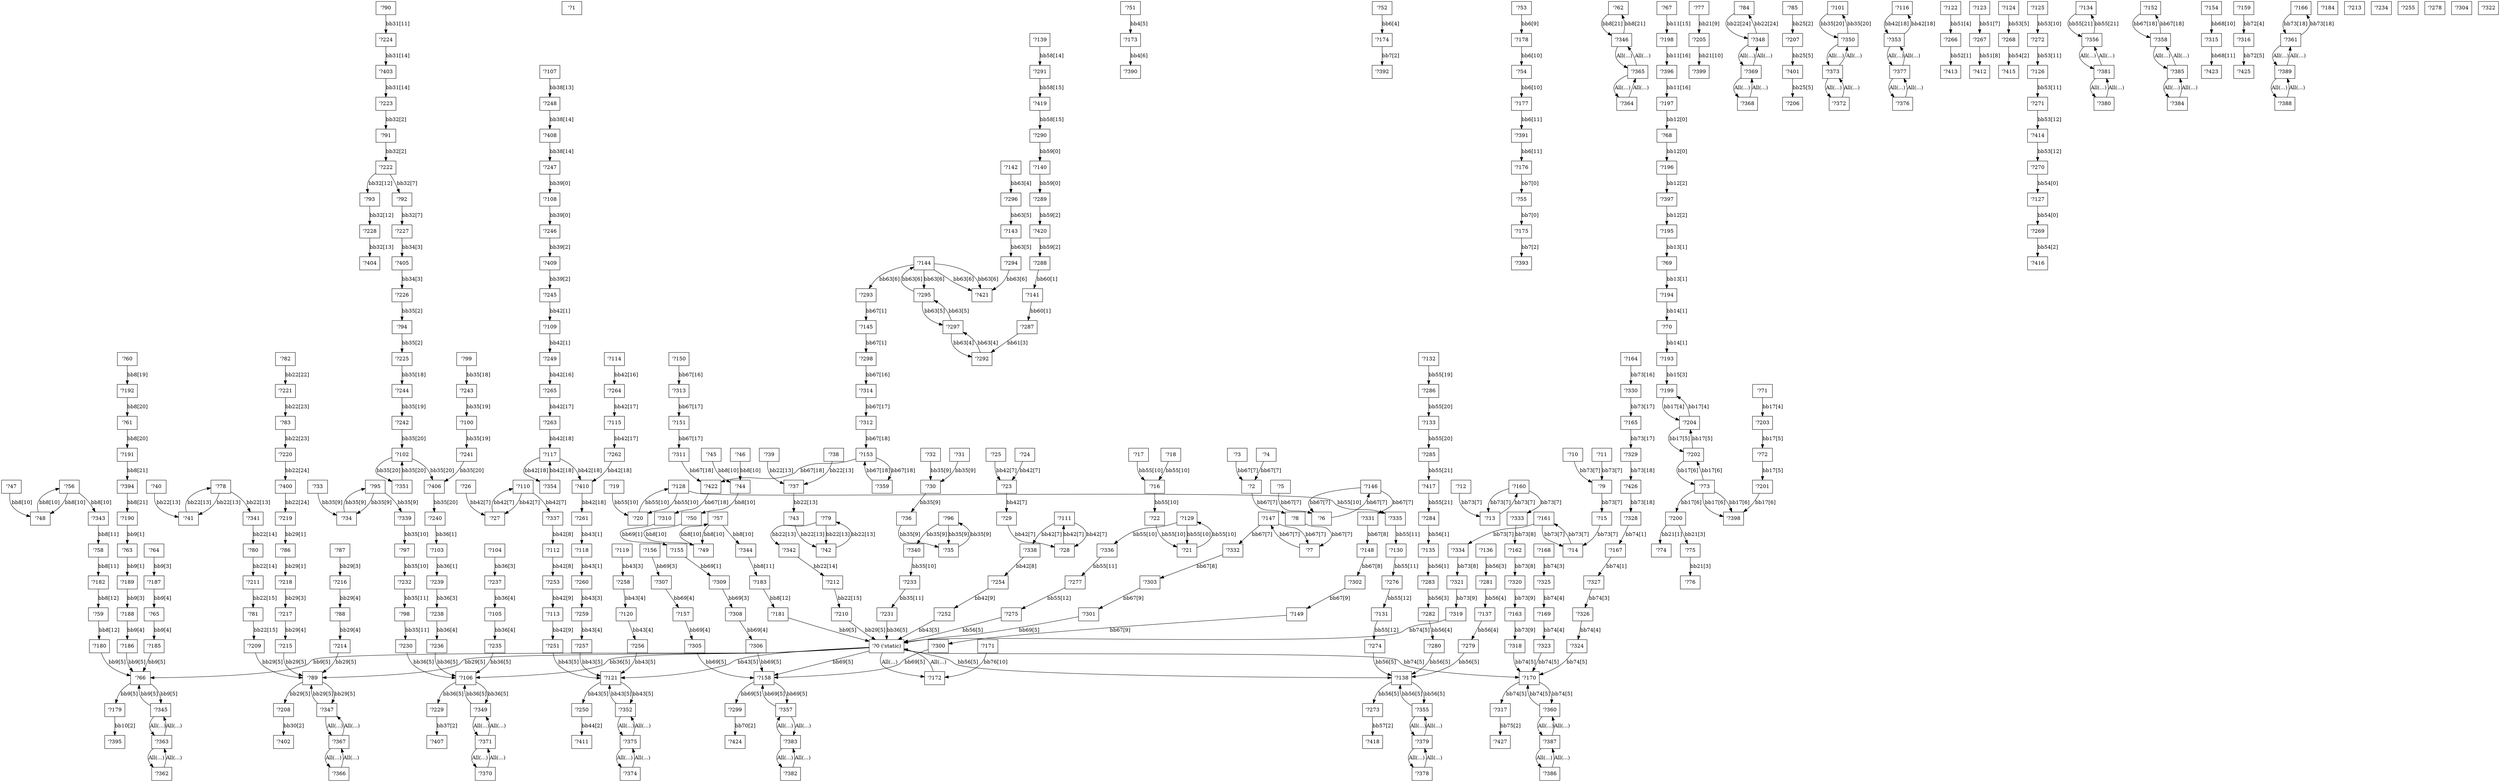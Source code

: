 digraph RegionInferenceContext {
    r0[label="\'?0 (\'static)"][shape="box"];
    r1[label="\'?1"][shape="box"];
    r2[label="\'?2"][shape="box"];
    r3[label="\'?3"][shape="box"];
    r4[label="\'?4"][shape="box"];
    r5[label="\'?5"][shape="box"];
    r6[label="\'?6"][shape="box"];
    r7[label="\'?7"][shape="box"];
    r8[label="\'?8"][shape="box"];
    r9[label="\'?9"][shape="box"];
    r10[label="\'?10"][shape="box"];
    r11[label="\'?11"][shape="box"];
    r12[label="\'?12"][shape="box"];
    r13[label="\'?13"][shape="box"];
    r14[label="\'?14"][shape="box"];
    r15[label="\'?15"][shape="box"];
    r16[label="\'?16"][shape="box"];
    r17[label="\'?17"][shape="box"];
    r18[label="\'?18"][shape="box"];
    r19[label="\'?19"][shape="box"];
    r20[label="\'?20"][shape="box"];
    r21[label="\'?21"][shape="box"];
    r22[label="\'?22"][shape="box"];
    r23[label="\'?23"][shape="box"];
    r24[label="\'?24"][shape="box"];
    r25[label="\'?25"][shape="box"];
    r26[label="\'?26"][shape="box"];
    r27[label="\'?27"][shape="box"];
    r28[label="\'?28"][shape="box"];
    r29[label="\'?29"][shape="box"];
    r30[label="\'?30"][shape="box"];
    r31[label="\'?31"][shape="box"];
    r32[label="\'?32"][shape="box"];
    r33[label="\'?33"][shape="box"];
    r34[label="\'?34"][shape="box"];
    r35[label="\'?35"][shape="box"];
    r36[label="\'?36"][shape="box"];
    r37[label="\'?37"][shape="box"];
    r38[label="\'?38"][shape="box"];
    r39[label="\'?39"][shape="box"];
    r40[label="\'?40"][shape="box"];
    r41[label="\'?41"][shape="box"];
    r42[label="\'?42"][shape="box"];
    r43[label="\'?43"][shape="box"];
    r44[label="\'?44"][shape="box"];
    r45[label="\'?45"][shape="box"];
    r46[label="\'?46"][shape="box"];
    r47[label="\'?47"][shape="box"];
    r48[label="\'?48"][shape="box"];
    r49[label="\'?49"][shape="box"];
    r50[label="\'?50"][shape="box"];
    r51[label="\'?51"][shape="box"];
    r52[label="\'?52"][shape="box"];
    r53[label="\'?53"][shape="box"];
    r54[label="\'?54"][shape="box"];
    r55[label="\'?55"][shape="box"];
    r56[label="\'?56"][shape="box"];
    r57[label="\'?57"][shape="box"];
    r58[label="\'?58"][shape="box"];
    r59[label="\'?59"][shape="box"];
    r60[label="\'?60"][shape="box"];
    r61[label="\'?61"][shape="box"];
    r62[label="\'?62"][shape="box"];
    r63[label="\'?63"][shape="box"];
    r64[label="\'?64"][shape="box"];
    r65[label="\'?65"][shape="box"];
    r66[label="\'?66"][shape="box"];
    r67[label="\'?67"][shape="box"];
    r68[label="\'?68"][shape="box"];
    r69[label="\'?69"][shape="box"];
    r70[label="\'?70"][shape="box"];
    r71[label="\'?71"][shape="box"];
    r72[label="\'?72"][shape="box"];
    r73[label="\'?73"][shape="box"];
    r74[label="\'?74"][shape="box"];
    r75[label="\'?75"][shape="box"];
    r76[label="\'?76"][shape="box"];
    r77[label="\'?77"][shape="box"];
    r78[label="\'?78"][shape="box"];
    r79[label="\'?79"][shape="box"];
    r80[label="\'?80"][shape="box"];
    r81[label="\'?81"][shape="box"];
    r82[label="\'?82"][shape="box"];
    r83[label="\'?83"][shape="box"];
    r84[label="\'?84"][shape="box"];
    r85[label="\'?85"][shape="box"];
    r86[label="\'?86"][shape="box"];
    r87[label="\'?87"][shape="box"];
    r88[label="\'?88"][shape="box"];
    r89[label="\'?89"][shape="box"];
    r90[label="\'?90"][shape="box"];
    r91[label="\'?91"][shape="box"];
    r92[label="\'?92"][shape="box"];
    r93[label="\'?93"][shape="box"];
    r94[label="\'?94"][shape="box"];
    r95[label="\'?95"][shape="box"];
    r96[label="\'?96"][shape="box"];
    r97[label="\'?97"][shape="box"];
    r98[label="\'?98"][shape="box"];
    r99[label="\'?99"][shape="box"];
    r100[label="\'?100"][shape="box"];
    r101[label="\'?101"][shape="box"];
    r102[label="\'?102"][shape="box"];
    r103[label="\'?103"][shape="box"];
    r104[label="\'?104"][shape="box"];
    r105[label="\'?105"][shape="box"];
    r106[label="\'?106"][shape="box"];
    r107[label="\'?107"][shape="box"];
    r108[label="\'?108"][shape="box"];
    r109[label="\'?109"][shape="box"];
    r110[label="\'?110"][shape="box"];
    r111[label="\'?111"][shape="box"];
    r112[label="\'?112"][shape="box"];
    r113[label="\'?113"][shape="box"];
    r114[label="\'?114"][shape="box"];
    r115[label="\'?115"][shape="box"];
    r116[label="\'?116"][shape="box"];
    r117[label="\'?117"][shape="box"];
    r118[label="\'?118"][shape="box"];
    r119[label="\'?119"][shape="box"];
    r120[label="\'?120"][shape="box"];
    r121[label="\'?121"][shape="box"];
    r122[label="\'?122"][shape="box"];
    r123[label="\'?123"][shape="box"];
    r124[label="\'?124"][shape="box"];
    r125[label="\'?125"][shape="box"];
    r126[label="\'?126"][shape="box"];
    r127[label="\'?127"][shape="box"];
    r128[label="\'?128"][shape="box"];
    r129[label="\'?129"][shape="box"];
    r130[label="\'?130"][shape="box"];
    r131[label="\'?131"][shape="box"];
    r132[label="\'?132"][shape="box"];
    r133[label="\'?133"][shape="box"];
    r134[label="\'?134"][shape="box"];
    r135[label="\'?135"][shape="box"];
    r136[label="\'?136"][shape="box"];
    r137[label="\'?137"][shape="box"];
    r138[label="\'?138"][shape="box"];
    r139[label="\'?139"][shape="box"];
    r140[label="\'?140"][shape="box"];
    r141[label="\'?141"][shape="box"];
    r142[label="\'?142"][shape="box"];
    r143[label="\'?143"][shape="box"];
    r144[label="\'?144"][shape="box"];
    r145[label="\'?145"][shape="box"];
    r146[label="\'?146"][shape="box"];
    r147[label="\'?147"][shape="box"];
    r148[label="\'?148"][shape="box"];
    r149[label="\'?149"][shape="box"];
    r150[label="\'?150"][shape="box"];
    r151[label="\'?151"][shape="box"];
    r152[label="\'?152"][shape="box"];
    r153[label="\'?153"][shape="box"];
    r154[label="\'?154"][shape="box"];
    r155[label="\'?155"][shape="box"];
    r156[label="\'?156"][shape="box"];
    r157[label="\'?157"][shape="box"];
    r158[label="\'?158"][shape="box"];
    r159[label="\'?159"][shape="box"];
    r160[label="\'?160"][shape="box"];
    r161[label="\'?161"][shape="box"];
    r162[label="\'?162"][shape="box"];
    r163[label="\'?163"][shape="box"];
    r164[label="\'?164"][shape="box"];
    r165[label="\'?165"][shape="box"];
    r166[label="\'?166"][shape="box"];
    r167[label="\'?167"][shape="box"];
    r168[label="\'?168"][shape="box"];
    r169[label="\'?169"][shape="box"];
    r170[label="\'?170"][shape="box"];
    r171[label="\'?171"][shape="box"];
    r172[label="\'?172"][shape="box"];
    r173[label="\'?173"][shape="box"];
    r174[label="\'?174"][shape="box"];
    r175[label="\'?175"][shape="box"];
    r176[label="\'?176"][shape="box"];
    r177[label="\'?177"][shape="box"];
    r178[label="\'?178"][shape="box"];
    r179[label="\'?179"][shape="box"];
    r180[label="\'?180"][shape="box"];
    r181[label="\'?181"][shape="box"];
    r182[label="\'?182"][shape="box"];
    r183[label="\'?183"][shape="box"];
    r184[label="\'?184"][shape="box"];
    r185[label="\'?185"][shape="box"];
    r186[label="\'?186"][shape="box"];
    r187[label="\'?187"][shape="box"];
    r188[label="\'?188"][shape="box"];
    r189[label="\'?189"][shape="box"];
    r190[label="\'?190"][shape="box"];
    r191[label="\'?191"][shape="box"];
    r192[label="\'?192"][shape="box"];
    r193[label="\'?193"][shape="box"];
    r194[label="\'?194"][shape="box"];
    r195[label="\'?195"][shape="box"];
    r196[label="\'?196"][shape="box"];
    r197[label="\'?197"][shape="box"];
    r198[label="\'?198"][shape="box"];
    r199[label="\'?199"][shape="box"];
    r200[label="\'?200"][shape="box"];
    r201[label="\'?201"][shape="box"];
    r202[label="\'?202"][shape="box"];
    r203[label="\'?203"][shape="box"];
    r204[label="\'?204"][shape="box"];
    r205[label="\'?205"][shape="box"];
    r206[label="\'?206"][shape="box"];
    r207[label="\'?207"][shape="box"];
    r208[label="\'?208"][shape="box"];
    r209[label="\'?209"][shape="box"];
    r210[label="\'?210"][shape="box"];
    r211[label="\'?211"][shape="box"];
    r212[label="\'?212"][shape="box"];
    r213[label="\'?213"][shape="box"];
    r214[label="\'?214"][shape="box"];
    r215[label="\'?215"][shape="box"];
    r216[label="\'?216"][shape="box"];
    r217[label="\'?217"][shape="box"];
    r218[label="\'?218"][shape="box"];
    r219[label="\'?219"][shape="box"];
    r220[label="\'?220"][shape="box"];
    r221[label="\'?221"][shape="box"];
    r222[label="\'?222"][shape="box"];
    r223[label="\'?223"][shape="box"];
    r224[label="\'?224"][shape="box"];
    r225[label="\'?225"][shape="box"];
    r226[label="\'?226"][shape="box"];
    r227[label="\'?227"][shape="box"];
    r228[label="\'?228"][shape="box"];
    r229[label="\'?229"][shape="box"];
    r230[label="\'?230"][shape="box"];
    r231[label="\'?231"][shape="box"];
    r232[label="\'?232"][shape="box"];
    r233[label="\'?233"][shape="box"];
    r234[label="\'?234"][shape="box"];
    r235[label="\'?235"][shape="box"];
    r236[label="\'?236"][shape="box"];
    r237[label="\'?237"][shape="box"];
    r238[label="\'?238"][shape="box"];
    r239[label="\'?239"][shape="box"];
    r240[label="\'?240"][shape="box"];
    r241[label="\'?241"][shape="box"];
    r242[label="\'?242"][shape="box"];
    r243[label="\'?243"][shape="box"];
    r244[label="\'?244"][shape="box"];
    r245[label="\'?245"][shape="box"];
    r246[label="\'?246"][shape="box"];
    r247[label="\'?247"][shape="box"];
    r248[label="\'?248"][shape="box"];
    r249[label="\'?249"][shape="box"];
    r250[label="\'?250"][shape="box"];
    r251[label="\'?251"][shape="box"];
    r252[label="\'?252"][shape="box"];
    r253[label="\'?253"][shape="box"];
    r254[label="\'?254"][shape="box"];
    r255[label="\'?255"][shape="box"];
    r256[label="\'?256"][shape="box"];
    r257[label="\'?257"][shape="box"];
    r258[label="\'?258"][shape="box"];
    r259[label="\'?259"][shape="box"];
    r260[label="\'?260"][shape="box"];
    r261[label="\'?261"][shape="box"];
    r262[label="\'?262"][shape="box"];
    r263[label="\'?263"][shape="box"];
    r264[label="\'?264"][shape="box"];
    r265[label="\'?265"][shape="box"];
    r266[label="\'?266"][shape="box"];
    r267[label="\'?267"][shape="box"];
    r268[label="\'?268"][shape="box"];
    r269[label="\'?269"][shape="box"];
    r270[label="\'?270"][shape="box"];
    r271[label="\'?271"][shape="box"];
    r272[label="\'?272"][shape="box"];
    r273[label="\'?273"][shape="box"];
    r274[label="\'?274"][shape="box"];
    r275[label="\'?275"][shape="box"];
    r276[label="\'?276"][shape="box"];
    r277[label="\'?277"][shape="box"];
    r278[label="\'?278"][shape="box"];
    r279[label="\'?279"][shape="box"];
    r280[label="\'?280"][shape="box"];
    r281[label="\'?281"][shape="box"];
    r282[label="\'?282"][shape="box"];
    r283[label="\'?283"][shape="box"];
    r284[label="\'?284"][shape="box"];
    r285[label="\'?285"][shape="box"];
    r286[label="\'?286"][shape="box"];
    r287[label="\'?287"][shape="box"];
    r288[label="\'?288"][shape="box"];
    r289[label="\'?289"][shape="box"];
    r290[label="\'?290"][shape="box"];
    r291[label="\'?291"][shape="box"];
    r292[label="\'?292"][shape="box"];
    r293[label="\'?293"][shape="box"];
    r294[label="\'?294"][shape="box"];
    r295[label="\'?295"][shape="box"];
    r296[label="\'?296"][shape="box"];
    r297[label="\'?297"][shape="box"];
    r298[label="\'?298"][shape="box"];
    r299[label="\'?299"][shape="box"];
    r300[label="\'?300"][shape="box"];
    r301[label="\'?301"][shape="box"];
    r302[label="\'?302"][shape="box"];
    r303[label="\'?303"][shape="box"];
    r304[label="\'?304"][shape="box"];
    r305[label="\'?305"][shape="box"];
    r306[label="\'?306"][shape="box"];
    r307[label="\'?307"][shape="box"];
    r308[label="\'?308"][shape="box"];
    r309[label="\'?309"][shape="box"];
    r310[label="\'?310"][shape="box"];
    r311[label="\'?311"][shape="box"];
    r312[label="\'?312"][shape="box"];
    r313[label="\'?313"][shape="box"];
    r314[label="\'?314"][shape="box"];
    r315[label="\'?315"][shape="box"];
    r316[label="\'?316"][shape="box"];
    r317[label="\'?317"][shape="box"];
    r318[label="\'?318"][shape="box"];
    r319[label="\'?319"][shape="box"];
    r320[label="\'?320"][shape="box"];
    r321[label="\'?321"][shape="box"];
    r322[label="\'?322"][shape="box"];
    r323[label="\'?323"][shape="box"];
    r324[label="\'?324"][shape="box"];
    r325[label="\'?325"][shape="box"];
    r326[label="\'?326"][shape="box"];
    r327[label="\'?327"][shape="box"];
    r328[label="\'?328"][shape="box"];
    r329[label="\'?329"][shape="box"];
    r330[label="\'?330"][shape="box"];
    r331[label="\'?331"][shape="box"];
    r332[label="\'?332"][shape="box"];
    r333[label="\'?333"][shape="box"];
    r334[label="\'?334"][shape="box"];
    r335[label="\'?335"][shape="box"];
    r336[label="\'?336"][shape="box"];
    r337[label="\'?337"][shape="box"];
    r338[label="\'?338"][shape="box"];
    r339[label="\'?339"][shape="box"];
    r340[label="\'?340"][shape="box"];
    r341[label="\'?341"][shape="box"];
    r342[label="\'?342"][shape="box"];
    r343[label="\'?343"][shape="box"];
    r344[label="\'?344"][shape="box"];
    r345[label="\'?345"][shape="box"];
    r346[label="\'?346"][shape="box"];
    r347[label="\'?347"][shape="box"];
    r348[label="\'?348"][shape="box"];
    r349[label="\'?349"][shape="box"];
    r350[label="\'?350"][shape="box"];
    r351[label="\'?351"][shape="box"];
    r352[label="\'?352"][shape="box"];
    r353[label="\'?353"][shape="box"];
    r354[label="\'?354"][shape="box"];
    r355[label="\'?355"][shape="box"];
    r356[label="\'?356"][shape="box"];
    r357[label="\'?357"][shape="box"];
    r358[label="\'?358"][shape="box"];
    r359[label="\'?359"][shape="box"];
    r360[label="\'?360"][shape="box"];
    r361[label="\'?361"][shape="box"];
    r362[label="\'?362"][shape="box"];
    r363[label="\'?363"][shape="box"];
    r364[label="\'?364"][shape="box"];
    r365[label="\'?365"][shape="box"];
    r366[label="\'?366"][shape="box"];
    r367[label="\'?367"][shape="box"];
    r368[label="\'?368"][shape="box"];
    r369[label="\'?369"][shape="box"];
    r370[label="\'?370"][shape="box"];
    r371[label="\'?371"][shape="box"];
    r372[label="\'?372"][shape="box"];
    r373[label="\'?373"][shape="box"];
    r374[label="\'?374"][shape="box"];
    r375[label="\'?375"][shape="box"];
    r376[label="\'?376"][shape="box"];
    r377[label="\'?377"][shape="box"];
    r378[label="\'?378"][shape="box"];
    r379[label="\'?379"][shape="box"];
    r380[label="\'?380"][shape="box"];
    r381[label="\'?381"][shape="box"];
    r382[label="\'?382"][shape="box"];
    r383[label="\'?383"][shape="box"];
    r384[label="\'?384"][shape="box"];
    r385[label="\'?385"][shape="box"];
    r386[label="\'?386"][shape="box"];
    r387[label="\'?387"][shape="box"];
    r388[label="\'?388"][shape="box"];
    r389[label="\'?389"][shape="box"];
    r390[label="\'?390"][shape="box"];
    r391[label="\'?391"][shape="box"];
    r392[label="\'?392"][shape="box"];
    r393[label="\'?393"][shape="box"];
    r394[label="\'?394"][shape="box"];
    r395[label="\'?395"][shape="box"];
    r396[label="\'?396"][shape="box"];
    r397[label="\'?397"][shape="box"];
    r398[label="\'?398"][shape="box"];
    r399[label="\'?399"][shape="box"];
    r400[label="\'?400"][shape="box"];
    r401[label="\'?401"][shape="box"];
    r402[label="\'?402"][shape="box"];
    r403[label="\'?403"][shape="box"];
    r404[label="\'?404"][shape="box"];
    r405[label="\'?405"][shape="box"];
    r406[label="\'?406"][shape="box"];
    r407[label="\'?407"][shape="box"];
    r408[label="\'?408"][shape="box"];
    r409[label="\'?409"][shape="box"];
    r410[label="\'?410"][shape="box"];
    r411[label="\'?411"][shape="box"];
    r412[label="\'?412"][shape="box"];
    r413[label="\'?413"][shape="box"];
    r414[label="\'?414"][shape="box"];
    r415[label="\'?415"][shape="box"];
    r416[label="\'?416"][shape="box"];
    r417[label="\'?417"][shape="box"];
    r418[label="\'?418"][shape="box"];
    r419[label="\'?419"][shape="box"];
    r420[label="\'?420"][shape="box"];
    r421[label="\'?421"][shape="box"];
    r422[label="\'?422"][shape="box"];
    r423[label="\'?423"][shape="box"];
    r424[label="\'?424"][shape="box"];
    r425[label="\'?425"][shape="box"];
    r426[label="\'?426"][shape="box"];
    r427[label="\'?427"][shape="box"];
    r345 -> r363[label="All(...)"];
    r363 -> r345[label="All(...)"];
    r362 -> r363[label="All(...)"];
    r363 -> r362[label="All(...)"];
    r346 -> r365[label="All(...)"];
    r365 -> r346[label="All(...)"];
    r364 -> r365[label="All(...)"];
    r365 -> r364[label="All(...)"];
    r347 -> r367[label="All(...)"];
    r367 -> r347[label="All(...)"];
    r366 -> r367[label="All(...)"];
    r367 -> r366[label="All(...)"];
    r348 -> r369[label="All(...)"];
    r369 -> r348[label="All(...)"];
    r368 -> r369[label="All(...)"];
    r369 -> r368[label="All(...)"];
    r349 -> r371[label="All(...)"];
    r371 -> r349[label="All(...)"];
    r370 -> r371[label="All(...)"];
    r371 -> r370[label="All(...)"];
    r350 -> r373[label="All(...)"];
    r373 -> r350[label="All(...)"];
    r372 -> r373[label="All(...)"];
    r373 -> r372[label="All(...)"];
    r352 -> r375[label="All(...)"];
    r375 -> r352[label="All(...)"];
    r374 -> r375[label="All(...)"];
    r375 -> r374[label="All(...)"];
    r353 -> r377[label="All(...)"];
    r377 -> r353[label="All(...)"];
    r376 -> r377[label="All(...)"];
    r377 -> r376[label="All(...)"];
    r355 -> r379[label="All(...)"];
    r379 -> r355[label="All(...)"];
    r378 -> r379[label="All(...)"];
    r379 -> r378[label="All(...)"];
    r356 -> r381[label="All(...)"];
    r381 -> r356[label="All(...)"];
    r380 -> r381[label="All(...)"];
    r381 -> r380[label="All(...)"];
    r357 -> r383[label="All(...)"];
    r383 -> r357[label="All(...)"];
    r382 -> r383[label="All(...)"];
    r383 -> r382[label="All(...)"];
    r358 -> r385[label="All(...)"];
    r385 -> r358[label="All(...)"];
    r384 -> r385[label="All(...)"];
    r385 -> r384[label="All(...)"];
    r360 -> r387[label="All(...)"];
    r387 -> r360[label="All(...)"];
    r386 -> r387[label="All(...)"];
    r387 -> r386[label="All(...)"];
    r361 -> r389[label="All(...)"];
    r389 -> r361[label="All(...)"];
    r388 -> r389[label="All(...)"];
    r389 -> r388[label="All(...)"];
    r51 -> r173[label="bb4[5]"];
    r173 -> r390[label="bb4[6]"];
    r52 -> r174[label="bb6[4]"];
    r53 -> r178[label="bb6[9]"];
    r178 -> r54[label="bb6[10]"];
    r54 -> r177[label="bb6[10]"];
    r391 -> r176[label="bb6[11]"];
    r177 -> r391[label="bb6[11]"];
    r176 -> r55[label="bb7[0]"];
    r55 -> r175[label="bb7[0]"];
    r174 -> r392[label="bb7[2]"];
    r175 -> r393[label="bb7[2]"];
    r45 -> r44[label="bb8[10]"];
    r46 -> r44[label="bb8[10]"];
    r44 -> r50[label="bb8[10]"];
    r47 -> r48[label="bb8[10]"];
    r50 -> r49[label="bb8[10]"];
    r56 -> r48[label="bb8[10]"];
    r48 -> r56[label="bb8[10]"];
    r57 -> r49[label="bb8[10]"];
    r49 -> r57[label="bb8[10]"];
    r56 -> r343[label="bb8[10]"];
    r57 -> r344[label="bb8[10]"];
    r343 -> r58[label="bb8[11]"];
    r58 -> r182[label="bb8[11]"];
    r344 -> r183[label="bb8[11]"];
    r182 -> r59[label="bb8[12]"];
    r59 -> r180[label="bb8[12]"];
    r183 -> r181[label="bb8[12]"];
    r60 -> r192[label="bb8[19]"];
    r192 -> r61[label="bb8[20]"];
    r61 -> r191[label="bb8[20]"];
    r346 -> r62[label="bb8[21]"];
    r62 -> r346[label="bb8[21]"];
    r394 -> r190[label="bb8[21]"];
    r191 -> r394[label="bb8[21]"];
    r190 -> r63[label="bb9[1]"];
    r63 -> r189[label="bb9[1]"];
    r64 -> r187[label="bb9[3]"];
    r189 -> r188[label="bb9[3]"];
    r187 -> r65[label="bb9[4]"];
    r65 -> r185[label="bb9[4]"];
    r188 -> r186[label="bb9[4]"];
    r345 -> r66[label="bb9[5]"];
    r66 -> r345[label="bb9[5]"];
    r0 -> r66[label="bb9[5]"];
    r66 -> r179[label="bb9[5]"];
    r180 -> r66[label="bb9[5]"];
    r181 -> r0[label="bb9[5]"];
    r185 -> r66[label="bb9[5]"];
    r186 -> r66[label="bb9[5]"];
    r179 -> r395[label="bb10[2]"];
    r67 -> r198[label="bb11[15]"];
    r396 -> r197[label="bb11[16]"];
    r198 -> r396[label="bb11[16]"];
    r197 -> r68[label="bb12[0]"];
    r68 -> r196[label="bb12[0]"];
    r397 -> r195[label="bb12[2]"];
    r196 -> r397[label="bb12[2]"];
    r69 -> r194[label="bb13[1]"];
    r195 -> r69[label="bb13[1]"];
    r70 -> r193[label="bb14[1]"];
    r194 -> r70[label="bb14[1]"];
    r193 -> r199[label="bb15[3]"];
    r71 -> r203[label="bb17[4]"];
    r204 -> r199[label="bb17[4]"];
    r199 -> r204[label="bb17[4]"];
    r203 -> r72[label="bb17[5]"];
    r72 -> r201[label="bb17[5]"];
    r202 -> r204[label="bb17[5]"];
    r204 -> r202[label="bb17[5]"];
    r73 -> r398[label="bb17[6]"];
    r73 -> r398[label="bb17[6]"];
    r73 -> r200[label="bb17[6]"];
    r201 -> r398[label="bb17[6]"];
    r73 -> r202[label="bb17[6]"];
    r202 -> r73[label="bb17[6]"];
    r200 -> r74[label="bb21[1]"];
    r75 -> r76[label="bb21[3]"];
    r200 -> r75[label="bb21[3]"];
    r77 -> r205[label="bb21[9]"];
    r205 -> r399[label="bb21[10]"];
    r38 -> r37[label="bb22[13]"];
    r39 -> r37[label="bb22[13]"];
    r37 -> r43[label="bb22[13]"];
    r40 -> r41[label="bb22[13]"];
    r43 -> r42[label="bb22[13]"];
    r78 -> r41[label="bb22[13]"];
    r41 -> r78[label="bb22[13]"];
    r79 -> r42[label="bb22[13]"];
    r42 -> r79[label="bb22[13]"];
    r78 -> r341[label="bb22[13]"];
    r79 -> r342[label="bb22[13]"];
    r341 -> r80[label="bb22[14]"];
    r80 -> r211[label="bb22[14]"];
    r342 -> r212[label="bb22[14]"];
    r211 -> r81[label="bb22[15]"];
    r81 -> r209[label="bb22[15]"];
    r212 -> r210[label="bb22[15]"];
    r82 -> r221[label="bb22[22]"];
    r221 -> r83[label="bb22[23]"];
    r83 -> r220[label="bb22[23]"];
    r348 -> r84[label="bb22[24]"];
    r84 -> r348[label="bb22[24]"];
    r400 -> r219[label="bb22[24]"];
    r220 -> r400[label="bb22[24]"];
    r85 -> r207[label="bb25[2]"];
    r401 -> r206[label="bb25[5]"];
    r207 -> r401[label="bb25[5]"];
    r219 -> r86[label="bb29[1]"];
    r86 -> r218[label="bb29[1]"];
    r87 -> r216[label="bb29[3]"];
    r218 -> r217[label="bb29[3]"];
    r216 -> r88[label="bb29[4]"];
    r88 -> r214[label="bb29[4]"];
    r217 -> r215[label="bb29[4]"];
    r347 -> r89[label="bb29[5]"];
    r89 -> r347[label="bb29[5]"];
    r0 -> r89[label="bb29[5]"];
    r89 -> r208[label="bb29[5]"];
    r209 -> r89[label="bb29[5]"];
    r210 -> r0[label="bb29[5]"];
    r214 -> r89[label="bb29[5]"];
    r215 -> r89[label="bb29[5]"];
    r208 -> r402[label="bb30[2]"];
    r90 -> r224[label="bb31[11]"];
    r403 -> r223[label="bb31[14]"];
    r224 -> r403[label="bb31[14]"];
    r223 -> r91[label="bb32[2]"];
    r91 -> r222[label="bb32[2]"];
    r222 -> r92[label="bb32[7]"];
    r92 -> r227[label="bb32[7]"];
    r222 -> r93[label="bb32[12]"];
    r93 -> r228[label="bb32[12]"];
    r228 -> r404[label="bb32[13]"];
    r405 -> r226[label="bb34[3]"];
    r227 -> r405[label="bb34[3]"];
    r226 -> r94[label="bb35[2]"];
    r94 -> r225[label="bb35[2]"];
    r31 -> r30[label="bb35[9]"];
    r32 -> r30[label="bb35[9]"];
    r30 -> r36[label="bb35[9]"];
    r33 -> r34[label="bb35[9]"];
    r36 -> r35[label="bb35[9]"];
    r95 -> r34[label="bb35[9]"];
    r34 -> r95[label="bb35[9]"];
    r96 -> r35[label="bb35[9]"];
    r35 -> r96[label="bb35[9]"];
    r95 -> r339[label="bb35[9]"];
    r96 -> r340[label="bb35[9]"];
    r339 -> r97[label="bb35[10]"];
    r97 -> r232[label="bb35[10]"];
    r340 -> r233[label="bb35[10]"];
    r232 -> r98[label="bb35[11]"];
    r98 -> r230[label="bb35[11]"];
    r233 -> r231[label="bb35[11]"];
    r99 -> r243[label="bb35[18]"];
    r225 -> r244[label="bb35[18]"];
    r243 -> r100[label="bb35[19]"];
    r100 -> r241[label="bb35[19]"];
    r244 -> r242[label="bb35[19]"];
    r350 -> r101[label="bb35[20]"];
    r101 -> r350[label="bb35[20]"];
    r351 -> r102[label="bb35[20]"];
    r102 -> r351[label="bb35[20]"];
    r102 -> r406[label="bb35[20]"];
    r406 -> r240[label="bb35[20]"];
    r241 -> r406[label="bb35[20]"];
    r242 -> r102[label="bb35[20]"];
    r240 -> r103[label="bb36[1]"];
    r103 -> r239[label="bb36[1]"];
    r104 -> r237[label="bb36[3]"];
    r239 -> r238[label="bb36[3]"];
    r237 -> r105[label="bb36[4]"];
    r105 -> r235[label="bb36[4]"];
    r238 -> r236[label="bb36[4]"];
    r349 -> r106[label="bb36[5]"];
    r106 -> r349[label="bb36[5]"];
    r0 -> r106[label="bb36[5]"];
    r106 -> r229[label="bb36[5]"];
    r230 -> r106[label="bb36[5]"];
    r231 -> r0[label="bb36[5]"];
    r235 -> r106[label="bb36[5]"];
    r236 -> r106[label="bb36[5]"];
    r229 -> r407[label="bb37[2]"];
    r107 -> r248[label="bb38[13]"];
    r408 -> r247[label="bb38[14]"];
    r248 -> r408[label="bb38[14]"];
    r247 -> r108[label="bb39[0]"];
    r108 -> r246[label="bb39[0]"];
    r409 -> r245[label="bb39[2]"];
    r246 -> r409[label="bb39[2]"];
    r245 -> r109[label="bb42[1]"];
    r109 -> r249[label="bb42[1]"];
    r24 -> r23[label="bb42[7]"];
    r25 -> r23[label="bb42[7]"];
    r23 -> r29[label="bb42[7]"];
    r26 -> r27[label="bb42[7]"];
    r29 -> r28[label="bb42[7]"];
    r110 -> r27[label="bb42[7]"];
    r27 -> r110[label="bb42[7]"];
    r111 -> r28[label="bb42[7]"];
    r28 -> r111[label="bb42[7]"];
    r110 -> r337[label="bb42[7]"];
    r111 -> r338[label="bb42[7]"];
    r337 -> r112[label="bb42[8]"];
    r112 -> r253[label="bb42[8]"];
    r338 -> r254[label="bb42[8]"];
    r253 -> r113[label="bb42[9]"];
    r113 -> r251[label="bb42[9]"];
    r254 -> r252[label="bb42[9]"];
    r114 -> r264[label="bb42[16]"];
    r249 -> r265[label="bb42[16]"];
    r264 -> r115[label="bb42[17]"];
    r115 -> r262[label="bb42[17]"];
    r265 -> r263[label="bb42[17]"];
    r353 -> r116[label="bb42[18]"];
    r116 -> r353[label="bb42[18]"];
    r354 -> r117[label="bb42[18]"];
    r117 -> r354[label="bb42[18]"];
    r117 -> r410[label="bb42[18]"];
    r410 -> r261[label="bb42[18]"];
    r262 -> r410[label="bb42[18]"];
    r263 -> r117[label="bb42[18]"];
    r261 -> r118[label="bb43[1]"];
    r118 -> r260[label="bb43[1]"];
    r119 -> r258[label="bb43[3]"];
    r260 -> r259[label="bb43[3]"];
    r258 -> r120[label="bb43[4]"];
    r120 -> r256[label="bb43[4]"];
    r259 -> r257[label="bb43[4]"];
    r352 -> r121[label="bb43[5]"];
    r121 -> r352[label="bb43[5]"];
    r0 -> r121[label="bb43[5]"];
    r121 -> r250[label="bb43[5]"];
    r251 -> r121[label="bb43[5]"];
    r252 -> r0[label="bb43[5]"];
    r256 -> r121[label="bb43[5]"];
    r257 -> r121[label="bb43[5]"];
    r250 -> r411[label="bb44[2]"];
    r122 -> r266[label="bb51[4]"];
    r123 -> r267[label="bb51[7]"];
    r267 -> r412[label="bb51[8]"];
    r266 -> r413[label="bb52[1]"];
    r124 -> r268[label="bb53[5]"];
    r125 -> r272[label="bb53[10]"];
    r272 -> r126[label="bb53[11]"];
    r126 -> r271[label="bb53[11]"];
    r414 -> r270[label="bb53[12]"];
    r271 -> r414[label="bb53[12]"];
    r270 -> r127[label="bb54[0]"];
    r127 -> r269[label="bb54[0]"];
    r268 -> r415[label="bb54[2]"];
    r269 -> r416[label="bb54[2]"];
    r17 -> r16[label="bb55[10]"];
    r18 -> r16[label="bb55[10]"];
    r16 -> r22[label="bb55[10]"];
    r19 -> r20[label="bb55[10]"];
    r22 -> r21[label="bb55[10]"];
    r128 -> r20[label="bb55[10]"];
    r20 -> r128[label="bb55[10]"];
    r129 -> r21[label="bb55[10]"];
    r21 -> r129[label="bb55[10]"];
    r128 -> r335[label="bb55[10]"];
    r129 -> r336[label="bb55[10]"];
    r335 -> r130[label="bb55[11]"];
    r130 -> r276[label="bb55[11]"];
    r336 -> r277[label="bb55[11]"];
    r276 -> r131[label="bb55[12]"];
    r131 -> r274[label="bb55[12]"];
    r277 -> r275[label="bb55[12]"];
    r132 -> r286[label="bb55[19]"];
    r286 -> r133[label="bb55[20]"];
    r133 -> r285[label="bb55[20]"];
    r356 -> r134[label="bb55[21]"];
    r134 -> r356[label="bb55[21]"];
    r417 -> r284[label="bb55[21]"];
    r285 -> r417[label="bb55[21]"];
    r284 -> r135[label="bb56[1]"];
    r135 -> r283[label="bb56[1]"];
    r136 -> r281[label="bb56[3]"];
    r283 -> r282[label="bb56[3]"];
    r281 -> r137[label="bb56[4]"];
    r137 -> r279[label="bb56[4]"];
    r282 -> r280[label="bb56[4]"];
    r355 -> r138[label="bb56[5]"];
    r138 -> r355[label="bb56[5]"];
    r0 -> r138[label="bb56[5]"];
    r138 -> r273[label="bb56[5]"];
    r274 -> r138[label="bb56[5]"];
    r275 -> r0[label="bb56[5]"];
    r279 -> r138[label="bb56[5]"];
    r280 -> r138[label="bb56[5]"];
    r273 -> r418[label="bb57[2]"];
    r139 -> r291[label="bb58[14]"];
    r419 -> r290[label="bb58[15]"];
    r291 -> r419[label="bb58[15]"];
    r290 -> r140[label="bb59[0]"];
    r140 -> r289[label="bb59[0]"];
    r420 -> r288[label="bb59[2]"];
    r289 -> r420[label="bb59[2]"];
    r141 -> r287[label="bb60[1]"];
    r288 -> r141[label="bb60[1]"];
    r287 -> r292[label="bb61[3]"];
    r142 -> r296[label="bb63[4]"];
    r297 -> r292[label="bb63[4]"];
    r292 -> r297[label="bb63[4]"];
    r296 -> r143[label="bb63[5]"];
    r143 -> r294[label="bb63[5]"];
    r295 -> r297[label="bb63[5]"];
    r297 -> r295[label="bb63[5]"];
    r144 -> r421[label="bb63[6]"];
    r144 -> r421[label="bb63[6]"];
    r144 -> r293[label="bb63[6]"];
    r294 -> r421[label="bb63[6]"];
    r144 -> r295[label="bb63[6]"];
    r295 -> r144[label="bb63[6]"];
    r293 -> r145[label="bb67[1]"];
    r145 -> r298[label="bb67[1]"];
    r3 -> r2[label="bb67[7]"];
    r4 -> r2[label="bb67[7]"];
    r2 -> r8[label="bb67[7]"];
    r5 -> r6[label="bb67[7]"];
    r8 -> r7[label="bb67[7]"];
    r146 -> r6[label="bb67[7]"];
    r6 -> r146[label="bb67[7]"];
    r147 -> r7[label="bb67[7]"];
    r7 -> r147[label="bb67[7]"];
    r146 -> r331[label="bb67[7]"];
    r147 -> r332[label="bb67[7]"];
    r331 -> r148[label="bb67[8]"];
    r148 -> r302[label="bb67[8]"];
    r332 -> r303[label="bb67[8]"];
    r302 -> r149[label="bb67[9]"];
    r149 -> r300[label="bb67[9]"];
    r303 -> r301[label="bb67[9]"];
    r150 -> r313[label="bb67[16]"];
    r298 -> r314[label="bb67[16]"];
    r313 -> r151[label="bb67[17]"];
    r151 -> r311[label="bb67[17]"];
    r314 -> r312[label="bb67[17]"];
    r358 -> r152[label="bb67[18]"];
    r152 -> r358[label="bb67[18]"];
    r359 -> r153[label="bb67[18]"];
    r153 -> r359[label="bb67[18]"];
    r153 -> r422[label="bb67[18]"];
    r422 -> r310[label="bb67[18]"];
    r311 -> r422[label="bb67[18]"];
    r312 -> r153[label="bb67[18]"];
    r154 -> r315[label="bb68[10]"];
    r315 -> r423[label="bb68[11]"];
    r310 -> r155[label="bb69[1]"];
    r155 -> r309[label="bb69[1]"];
    r156 -> r307[label="bb69[3]"];
    r309 -> r308[label="bb69[3]"];
    r307 -> r157[label="bb69[4]"];
    r157 -> r305[label="bb69[4]"];
    r308 -> r306[label="bb69[4]"];
    r357 -> r158[label="bb69[5]"];
    r158 -> r357[label="bb69[5]"];
    r0 -> r158[label="bb69[5]"];
    r158 -> r299[label="bb69[5]"];
    r300 -> r158[label="bb69[5]"];
    r301 -> r0[label="bb69[5]"];
    r305 -> r158[label="bb69[5]"];
    r306 -> r158[label="bb69[5]"];
    r299 -> r424[label="bb70[2]"];
    r159 -> r316[label="bb72[4]"];
    r316 -> r425[label="bb72[5]"];
    r10 -> r9[label="bb73[7]"];
    r11 -> r9[label="bb73[7]"];
    r9 -> r15[label="bb73[7]"];
    r12 -> r13[label="bb73[7]"];
    r15 -> r14[label="bb73[7]"];
    r160 -> r13[label="bb73[7]"];
    r13 -> r160[label="bb73[7]"];
    r161 -> r14[label="bb73[7]"];
    r14 -> r161[label="bb73[7]"];
    r160 -> r333[label="bb73[7]"];
    r161 -> r334[label="bb73[7]"];
    r333 -> r162[label="bb73[8]"];
    r162 -> r320[label="bb73[8]"];
    r334 -> r321[label="bb73[8]"];
    r320 -> r163[label="bb73[9]"];
    r163 -> r318[label="bb73[9]"];
    r321 -> r319[label="bb73[9]"];
    r164 -> r330[label="bb73[16]"];
    r330 -> r165[label="bb73[17]"];
    r165 -> r329[label="bb73[17]"];
    r361 -> r166[label="bb73[18]"];
    r166 -> r361[label="bb73[18]"];
    r426 -> r328[label="bb73[18]"];
    r329 -> r426[label="bb73[18]"];
    r328 -> r167[label="bb74[1]"];
    r167 -> r327[label="bb74[1]"];
    r168 -> r325[label="bb74[3]"];
    r327 -> r326[label="bb74[3]"];
    r325 -> r169[label="bb74[4]"];
    r169 -> r323[label="bb74[4]"];
    r326 -> r324[label="bb74[4]"];
    r360 -> r170[label="bb74[5]"];
    r170 -> r360[label="bb74[5]"];
    r0 -> r170[label="bb74[5]"];
    r170 -> r317[label="bb74[5]"];
    r318 -> r170[label="bb74[5]"];
    r319 -> r0[label="bb74[5]"];
    r323 -> r170[label="bb74[5]"];
    r324 -> r170[label="bb74[5]"];
    r317 -> r427[label="bb75[2]"];
    r171 -> r172[label="bb76[10]"];
    r0 -> r172[label="All(...)"];
    r172 -> r0[label="All(...)"];
}

